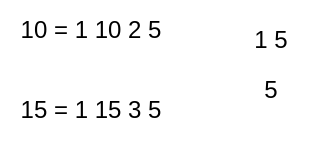 <mxfile version="20.8.10" type="device" pages="9"><diagram id="CxeLITOwGoww6NST5R4f" name="第 8 页"><mxGraphModel dx="413" dy="230" grid="1" gridSize="10" guides="1" tooltips="1" connect="1" arrows="1" fold="1" page="1" pageScale="1" pageWidth="48000" pageHeight="36000" math="0" shadow="0"><root><mxCell id="0"/><mxCell id="1" parent="0"/><mxCell id="HWRXWZ6Y2mH6WZbv-CJN-1" value="10 = 1 10 2 5" style="text;html=1;align=center;verticalAlign=middle;resizable=0;points=[];autosize=1;strokeColor=none;fillColor=none;" vertex="1" parent="1"><mxGeometry x="115" y="150" width="90" height="30" as="geometry"/></mxCell><mxCell id="HWRXWZ6Y2mH6WZbv-CJN-2" value="15 = 1 15 3 5" style="text;html=1;align=center;verticalAlign=middle;resizable=0;points=[];autosize=1;strokeColor=none;fillColor=none;" vertex="1" parent="1"><mxGeometry x="115" y="190" width="90" height="30" as="geometry"/></mxCell><mxCell id="HWRXWZ6Y2mH6WZbv-CJN-3" value="1 5" style="text;html=1;align=center;verticalAlign=middle;resizable=0;points=[];autosize=1;strokeColor=none;fillColor=none;" vertex="1" parent="1"><mxGeometry x="230" y="155" width="40" height="30" as="geometry"/></mxCell><mxCell id="HWRXWZ6Y2mH6WZbv-CJN-4" value="5" style="text;html=1;align=center;verticalAlign=middle;resizable=0;points=[];autosize=1;strokeColor=none;fillColor=none;" vertex="1" parent="1"><mxGeometry x="235" y="180" width="30" height="30" as="geometry"/></mxCell></root></mxGraphModel></diagram><diagram name="最大公约数" id="7XuxBgtvVZBsPVloFC9S"><mxGraphModel dx="1114" dy="621" grid="1" gridSize="10" guides="1" tooltips="1" connect="1" arrows="1" fold="1" page="1" pageScale="1" pageWidth="48000" pageHeight="36000" math="0" shadow="0"><root><mxCell id="0"/><mxCell id="1" parent="0"/><mxCell id="s-M5z2-ZwITIAse1d-9y-1" value="36 = 2 * 2 * 3 * 3&lt;br&gt;" style="text;html=1;strokeColor=none;fillColor=none;align=center;verticalAlign=middle;whiteSpace=wrap;rounded=0;" parent="1" vertex="1"><mxGeometry x="220" y="200" width="160" height="30" as="geometry"/></mxCell><mxCell id="s-M5z2-ZwITIAse1d-9y-3" value="24 = 2 * 2 * 2 * 3" style="text;html=1;strokeColor=none;fillColor=none;align=center;verticalAlign=middle;whiteSpace=wrap;rounded=0;" parent="1" vertex="1"><mxGeometry x="220" y="230" width="160" height="30" as="geometry"/></mxCell><mxCell id="s-M5z2-ZwITIAse1d-9y-4" value="2 * 2 * 3 = 12" style="text;html=1;strokeColor=none;fillColor=none;align=center;verticalAlign=middle;whiteSpace=wrap;rounded=0;" parent="1" vertex="1"><mxGeometry x="340" y="210" width="160" height="30" as="geometry"/></mxCell></root></mxGraphModel></diagram><diagram id="ay9C7cSdTunFomguYe9q" name="最大公约数"><mxGraphModel dx="1114" dy="621" grid="1" gridSize="10" guides="1" tooltips="1" connect="1" arrows="1" fold="1" page="1" pageScale="1" pageWidth="48000" pageHeight="36000" math="0" shadow="0"><root><mxCell id="0"/><mxCell id="1" parent="0"/><mxCell id="vA10vuYI1cmTVu9HbABQ-1" value="48 = 2 * 2 * 2 * 2 * 3" style="text;html=1;strokeColor=none;fillColor=none;align=center;verticalAlign=middle;whiteSpace=wrap;rounded=0;" parent="1" vertex="1"><mxGeometry x="340" y="210" width="160" height="30" as="geometry"/></mxCell><mxCell id="vA10vuYI1cmTVu9HbABQ-2" value="60 = 2 * 2 * 3 * 5" style="text;html=1;strokeColor=none;fillColor=none;align=center;verticalAlign=middle;whiteSpace=wrap;rounded=0;" parent="1" vertex="1"><mxGeometry x="330" y="250" width="160" height="30" as="geometry"/></mxCell><mxCell id="vA10vuYI1cmTVu9HbABQ-3" value="72 = 2 * 2 * 2 * 3 * 3" style="text;html=1;strokeColor=none;fillColor=none;align=center;verticalAlign=middle;whiteSpace=wrap;rounded=0;" parent="1" vertex="1"><mxGeometry x="340" y="290" width="160" height="30" as="geometry"/></mxCell><mxCell id="vA10vuYI1cmTVu9HbABQ-4" value="求这3个数的最大公约数" style="text;html=1;align=center;verticalAlign=middle;resizable=0;points=[];autosize=1;strokeColor=none;fillColor=none;" parent="1" vertex="1"><mxGeometry x="350" y="160" width="150" height="30" as="geometry"/></mxCell></root></mxGraphModel></diagram><diagram id="AIC0VCZ0PsG0cHpR-OP8" name="辗转相除法"><mxGraphModel dx="1114" dy="621" grid="1" gridSize="10" guides="1" tooltips="1" connect="1" arrows="1" fold="1" page="1" pageScale="1" pageWidth="48000" pageHeight="36000" math="0" shadow="0"><root><mxCell id="0"/><mxCell id="1" parent="0"/><mxCell id="HpNgKVFGSyZEYpm8v5LW-1" value="" style="shape=table;startSize=0;container=1;collapsible=0;childLayout=tableLayout;fontSize=16;" parent="1" vertex="1"><mxGeometry x="400" y="260" width="120" height="120" as="geometry"/></mxCell><mxCell id="HpNgKVFGSyZEYpm8v5LW-2" value="" style="shape=tableRow;horizontal=0;startSize=0;swimlaneHead=0;swimlaneBody=0;strokeColor=inherit;top=0;left=0;bottom=0;right=0;collapsible=0;dropTarget=0;fillColor=none;points=[[0,0.5],[1,0.5]];portConstraint=eastwest;fontSize=16;" parent="HpNgKVFGSyZEYpm8v5LW-1" vertex="1"><mxGeometry width="120" height="40" as="geometry"/></mxCell><mxCell id="HpNgKVFGSyZEYpm8v5LW-3" value="a" style="shape=partialRectangle;html=1;whiteSpace=wrap;connectable=0;strokeColor=inherit;overflow=hidden;fillColor=none;top=0;left=0;bottom=0;right=0;pointerEvents=1;fontSize=16;" parent="HpNgKVFGSyZEYpm8v5LW-2" vertex="1"><mxGeometry width="60" height="40" as="geometry"><mxRectangle width="60" height="40" as="alternateBounds"/></mxGeometry></mxCell><mxCell id="HpNgKVFGSyZEYpm8v5LW-4" value="b" style="shape=partialRectangle;html=1;whiteSpace=wrap;connectable=0;strokeColor=inherit;overflow=hidden;fillColor=none;top=0;left=0;bottom=0;right=0;pointerEvents=1;fontSize=16;" parent="HpNgKVFGSyZEYpm8v5LW-2" vertex="1"><mxGeometry x="60" width="60" height="40" as="geometry"><mxRectangle width="60" height="40" as="alternateBounds"/></mxGeometry></mxCell><mxCell id="HpNgKVFGSyZEYpm8v5LW-6" value="" style="shape=tableRow;horizontal=0;startSize=0;swimlaneHead=0;swimlaneBody=0;strokeColor=inherit;top=0;left=0;bottom=0;right=0;collapsible=0;dropTarget=0;fillColor=none;points=[[0,0.5],[1,0.5]];portConstraint=eastwest;fontSize=16;" parent="HpNgKVFGSyZEYpm8v5LW-1" vertex="1"><mxGeometry y="40" width="120" height="40" as="geometry"/></mxCell><mxCell id="HpNgKVFGSyZEYpm8v5LW-7" value="" style="shape=partialRectangle;html=1;whiteSpace=wrap;connectable=0;strokeColor=inherit;overflow=hidden;fillColor=none;top=0;left=0;bottom=0;right=0;pointerEvents=1;fontSize=16;" parent="HpNgKVFGSyZEYpm8v5LW-6" vertex="1"><mxGeometry width="60" height="40" as="geometry"><mxRectangle width="60" height="40" as="alternateBounds"/></mxGeometry></mxCell><mxCell id="HpNgKVFGSyZEYpm8v5LW-8" value="" style="shape=partialRectangle;html=1;whiteSpace=wrap;connectable=0;strokeColor=inherit;overflow=hidden;fillColor=none;top=0;left=0;bottom=0;right=0;pointerEvents=1;fontSize=16;" parent="HpNgKVFGSyZEYpm8v5LW-6" vertex="1"><mxGeometry x="60" width="60" height="40" as="geometry"><mxRectangle width="60" height="40" as="alternateBounds"/></mxGeometry></mxCell><mxCell id="HpNgKVFGSyZEYpm8v5LW-10" value="" style="shape=tableRow;horizontal=0;startSize=0;swimlaneHead=0;swimlaneBody=0;strokeColor=inherit;top=0;left=0;bottom=0;right=0;collapsible=0;dropTarget=0;fillColor=none;points=[[0,0.5],[1,0.5]];portConstraint=eastwest;fontSize=16;" parent="HpNgKVFGSyZEYpm8v5LW-1" vertex="1"><mxGeometry y="80" width="120" height="40" as="geometry"/></mxCell><mxCell id="HpNgKVFGSyZEYpm8v5LW-11" value="" style="shape=partialRectangle;html=1;whiteSpace=wrap;connectable=0;strokeColor=inherit;overflow=hidden;fillColor=none;top=0;left=0;bottom=0;right=0;pointerEvents=1;fontSize=16;" parent="HpNgKVFGSyZEYpm8v5LW-10" vertex="1"><mxGeometry width="60" height="40" as="geometry"><mxRectangle width="60" height="40" as="alternateBounds"/></mxGeometry></mxCell><mxCell id="HpNgKVFGSyZEYpm8v5LW-12" value="" style="shape=partialRectangle;html=1;whiteSpace=wrap;connectable=0;strokeColor=inherit;overflow=hidden;fillColor=none;top=0;left=0;bottom=0;right=0;pointerEvents=1;fontSize=16;" parent="HpNgKVFGSyZEYpm8v5LW-10" vertex="1"><mxGeometry x="60" width="60" height="40" as="geometry"><mxRectangle width="60" height="40" as="alternateBounds"/></mxGeometry></mxCell></root></mxGraphModel></diagram><diagram id="zUT_Mm9G6lBFGHzCNt4a" name="更相减损术"><mxGraphModel dx="1114" dy="621" grid="1" gridSize="10" guides="1" tooltips="1" connect="1" arrows="1" fold="1" page="1" pageScale="1" pageWidth="48000" pageHeight="36000" math="0" shadow="0"><root><mxCell id="0"/><mxCell id="1" parent="0"/></root></mxGraphModel></diagram><diagram id="659pHxcCEq3hiyWcpVut" name="枚举算法"><mxGraphModel dx="1114" dy="621" grid="1" gridSize="10" guides="1" tooltips="1" connect="1" arrows="1" fold="1" page="1" pageScale="1" pageWidth="48000" pageHeight="36000" math="0" shadow="0"><root><mxCell id="0"/><mxCell id="1" parent="0"/><mxCell id="CAxJE3WJTcZk4mit1hQj-1" value="" style="whiteSpace=wrap;html=1;aspect=fixed;fillColor=#f5f5f5;fontColor=#333333;strokeColor=#666666;" parent="1" vertex="1"><mxGeometry x="260" y="200" width="50" height="50" as="geometry"/></mxCell><mxCell id="CAxJE3WJTcZk4mit1hQj-2" value="" style="whiteSpace=wrap;html=1;aspect=fixed;fillColor=#f5f5f5;fontColor=#333333;strokeColor=#666666;" parent="1" vertex="1"><mxGeometry x="310" y="200" width="50" height="50" as="geometry"/></mxCell><mxCell id="CAxJE3WJTcZk4mit1hQj-3" value="" style="whiteSpace=wrap;html=1;aspect=fixed;fillColor=#f5f5f5;fontColor=#333333;strokeColor=#666666;" parent="1" vertex="1"><mxGeometry x="360" y="200" width="50" height="50" as="geometry"/></mxCell><mxCell id="CAxJE3WJTcZk4mit1hQj-4" value="" style="whiteSpace=wrap;html=1;aspect=fixed;fillColor=#f5f5f5;fontColor=#333333;strokeColor=#666666;" parent="1" vertex="1"><mxGeometry x="410" y="200" width="50" height="50" as="geometry"/></mxCell><mxCell id="CAxJE3WJTcZk4mit1hQj-5" value="" style="whiteSpace=wrap;html=1;aspect=fixed;fillColor=#f5f5f5;fontColor=#333333;strokeColor=#666666;" parent="1" vertex="1"><mxGeometry x="460" y="200" width="50" height="50" as="geometry"/></mxCell><mxCell id="CAxJE3WJTcZk4mit1hQj-6" value="" style="whiteSpace=wrap;html=1;aspect=fixed;fillColor=#f5f5f5;fontColor=#333333;strokeColor=#666666;" parent="1" vertex="1"><mxGeometry x="260" y="250" width="50" height="50" as="geometry"/></mxCell><mxCell id="CAxJE3WJTcZk4mit1hQj-7" value="" style="whiteSpace=wrap;html=1;aspect=fixed;fillColor=#dae8fc;strokeColor=#6c8ebf;" parent="1" vertex="1"><mxGeometry x="310" y="250" width="50" height="50" as="geometry"/></mxCell><mxCell id="CAxJE3WJTcZk4mit1hQj-8" value="" style="whiteSpace=wrap;html=1;aspect=fixed;fillColor=#dae8fc;strokeColor=#6c8ebf;" parent="1" vertex="1"><mxGeometry x="360" y="250" width="50" height="50" as="geometry"/></mxCell><mxCell id="CAxJE3WJTcZk4mit1hQj-9" value="" style="whiteSpace=wrap;html=1;aspect=fixed;fillColor=#dae8fc;strokeColor=#6c8ebf;" parent="1" vertex="1"><mxGeometry x="410" y="250" width="50" height="50" as="geometry"/></mxCell><mxCell id="CAxJE3WJTcZk4mit1hQj-10" value="" style="whiteSpace=wrap;html=1;aspect=fixed;fillColor=#f5f5f5;fontColor=#333333;strokeColor=#666666;" parent="1" vertex="1"><mxGeometry x="460" y="250" width="50" height="50" as="geometry"/></mxCell><mxCell id="CAxJE3WJTcZk4mit1hQj-11" value="" style="whiteSpace=wrap;html=1;aspect=fixed;fillColor=#f5f5f5;fontColor=#333333;strokeColor=#666666;" parent="1" vertex="1"><mxGeometry x="260" y="300" width="50" height="50" as="geometry"/></mxCell><mxCell id="CAxJE3WJTcZk4mit1hQj-12" value="" style="whiteSpace=wrap;html=1;aspect=fixed;fillColor=#dae8fc;strokeColor=#6c8ebf;" parent="1" vertex="1"><mxGeometry x="310" y="300" width="50" height="50" as="geometry"/></mxCell><mxCell id="CAxJE3WJTcZk4mit1hQj-13" value="" style="whiteSpace=wrap;html=1;aspect=fixed;fillColor=#dae8fc;strokeColor=#6c8ebf;" parent="1" vertex="1"><mxGeometry x="360" y="300" width="50" height="50" as="geometry"/></mxCell><mxCell id="CAxJE3WJTcZk4mit1hQj-14" value="" style="whiteSpace=wrap;html=1;aspect=fixed;fillColor=#dae8fc;strokeColor=#6c8ebf;" parent="1" vertex="1"><mxGeometry x="410" y="300" width="50" height="50" as="geometry"/></mxCell><mxCell id="CAxJE3WJTcZk4mit1hQj-15" value="" style="whiteSpace=wrap;html=1;aspect=fixed;fillColor=#f5f5f5;fontColor=#333333;strokeColor=#666666;" parent="1" vertex="1"><mxGeometry x="460" y="300" width="50" height="50" as="geometry"/></mxCell><mxCell id="CAxJE3WJTcZk4mit1hQj-16" value="" style="whiteSpace=wrap;html=1;aspect=fixed;fillColor=#f5f5f5;fontColor=#333333;strokeColor=#666666;" parent="1" vertex="1"><mxGeometry x="260" y="350" width="50" height="50" as="geometry"/></mxCell><mxCell id="CAxJE3WJTcZk4mit1hQj-17" value="" style="whiteSpace=wrap;html=1;aspect=fixed;fillColor=#f5f5f5;fontColor=#333333;strokeColor=#666666;" parent="1" vertex="1"><mxGeometry x="310" y="350" width="50" height="50" as="geometry"/></mxCell><mxCell id="CAxJE3WJTcZk4mit1hQj-18" value="" style="whiteSpace=wrap;html=1;aspect=fixed;fillColor=#f5f5f5;fontColor=#333333;strokeColor=#666666;" parent="1" vertex="1"><mxGeometry x="360" y="350" width="50" height="50" as="geometry"/></mxCell><mxCell id="CAxJE3WJTcZk4mit1hQj-19" value="" style="whiteSpace=wrap;html=1;aspect=fixed;fillColor=#f5f5f5;fontColor=#333333;strokeColor=#666666;" parent="1" vertex="1"><mxGeometry x="410" y="350" width="50" height="50" as="geometry"/></mxCell><mxCell id="CAxJE3WJTcZk4mit1hQj-20" value="" style="whiteSpace=wrap;html=1;aspect=fixed;fillColor=#f5f5f5;fontColor=#333333;strokeColor=#666666;" parent="1" vertex="1"><mxGeometry x="460" y="350" width="50" height="50" as="geometry"/></mxCell><mxCell id="CAxJE3WJTcZk4mit1hQj-21" value="&lt;font style=&quot;font-size: 18px;&quot;&gt;(x1, y1)&lt;/font&gt;" style="text;html=1;align=center;verticalAlign=middle;resizable=0;points=[];autosize=1;strokeColor=none;fillColor=none;" parent="1" vertex="1"><mxGeometry x="230" y="210" width="80" height="40" as="geometry"/></mxCell><mxCell id="CAxJE3WJTcZk4mit1hQj-22" value="&lt;font style=&quot;font-size: 18px;&quot;&gt;(x2, y2)&lt;/font&gt;" style="text;html=1;align=center;verticalAlign=middle;resizable=0;points=[];autosize=1;strokeColor=none;fillColor=none;" parent="1" vertex="1"><mxGeometry x="460" y="350" width="80" height="40" as="geometry"/></mxCell><mxCell id="-1YdVOYvLw4JMzJBq8ti-1" value="枚举左上角和右下角的坐标" style="text;html=1;align=center;verticalAlign=middle;resizable=0;points=[];autosize=1;strokeColor=none;fillColor=none;fontSize=18;" parent="1" vertex="1"><mxGeometry x="220" y="90" width="240" height="40" as="geometry"/></mxCell></root></mxGraphModel></diagram><diagram id="flzwzAoJkSQZeoWp-84N" name="枚举算法"><mxGraphModel dx="1114" dy="621" grid="1" gridSize="10" guides="1" tooltips="1" connect="1" arrows="1" fold="1" page="1" pageScale="1" pageWidth="48000" pageHeight="36000" math="0" shadow="0"><root><mxCell id="0"/><mxCell id="1" parent="0"/><mxCell id="vGQht0FSw964UEM-3m95-1" value="" style="whiteSpace=wrap;html=1;aspect=fixed;fillColor=#dae8fc;strokeColor=#6c8ebf;" parent="1" vertex="1"><mxGeometry x="260" y="200" width="50" height="50" as="geometry"/></mxCell><mxCell id="vGQht0FSw964UEM-3m95-2" value="" style="whiteSpace=wrap;html=1;aspect=fixed;fillColor=#fff2cc;strokeColor=#d6b656;" parent="1" vertex="1"><mxGeometry x="310" y="200" width="50" height="50" as="geometry"/></mxCell><mxCell id="vGQht0FSw964UEM-3m95-3" value="" style="whiteSpace=wrap;html=1;aspect=fixed;fillColor=#fff2cc;strokeColor=#d6b656;" parent="1" vertex="1"><mxGeometry x="360" y="200" width="50" height="50" as="geometry"/></mxCell><mxCell id="vGQht0FSw964UEM-3m95-4" value="" style="whiteSpace=wrap;html=1;aspect=fixed;fillColor=#fff2cc;strokeColor=#d6b656;" parent="1" vertex="1"><mxGeometry x="410" y="200" width="50" height="50" as="geometry"/></mxCell><mxCell id="vGQht0FSw964UEM-3m95-5" value="" style="whiteSpace=wrap;html=1;aspect=fixed;fillColor=#fff2cc;strokeColor=#d6b656;" parent="1" vertex="1"><mxGeometry x="460" y="200" width="50" height="50" as="geometry"/></mxCell><mxCell id="vGQht0FSw964UEM-3m95-6" value="" style="whiteSpace=wrap;html=1;aspect=fixed;fillColor=#f5f5f5;strokeColor=#666666;fontColor=#333333;" parent="1" vertex="1"><mxGeometry x="260" y="250" width="50" height="50" as="geometry"/></mxCell><mxCell id="vGQht0FSw964UEM-3m95-7" value="" style="whiteSpace=wrap;html=1;aspect=fixed;fillColor=#d5e8d4;strokeColor=#82b366;" parent="1" vertex="1"><mxGeometry x="310" y="250" width="50" height="50" as="geometry"/></mxCell><mxCell id="vGQht0FSw964UEM-3m95-8" value="" style="whiteSpace=wrap;html=1;aspect=fixed;fillColor=#d5e8d4;strokeColor=#82b366;" parent="1" vertex="1"><mxGeometry x="360" y="250" width="50" height="50" as="geometry"/></mxCell><mxCell id="vGQht0FSw964UEM-3m95-9" value="" style="whiteSpace=wrap;html=1;aspect=fixed;fillColor=#d5e8d4;strokeColor=#82b366;" parent="1" vertex="1"><mxGeometry x="410" y="250" width="50" height="50" as="geometry"/></mxCell><mxCell id="vGQht0FSw964UEM-3m95-10" value="" style="whiteSpace=wrap;html=1;aspect=fixed;fillColor=#d5e8d4;strokeColor=#82b366;" parent="1" vertex="1"><mxGeometry x="460" y="250" width="50" height="50" as="geometry"/></mxCell><mxCell id="vGQht0FSw964UEM-3m95-11" value="" style="whiteSpace=wrap;html=1;aspect=fixed;fillColor=#f5f5f5;strokeColor=#666666;fontColor=#333333;" parent="1" vertex="1"><mxGeometry x="260" y="300" width="50" height="50" as="geometry"/></mxCell><mxCell id="vGQht0FSw964UEM-3m95-12" value="" style="whiteSpace=wrap;html=1;aspect=fixed;fillColor=#d5e8d4;strokeColor=#82b366;" parent="1" vertex="1"><mxGeometry x="310" y="300" width="50" height="50" as="geometry"/></mxCell><mxCell id="vGQht0FSw964UEM-3m95-13" value="" style="whiteSpace=wrap;html=1;aspect=fixed;fillColor=#d5e8d4;strokeColor=#82b366;" parent="1" vertex="1"><mxGeometry x="360" y="300" width="50" height="50" as="geometry"/></mxCell><mxCell id="vGQht0FSw964UEM-3m95-14" value="" style="whiteSpace=wrap;html=1;aspect=fixed;fillColor=#d5e8d4;strokeColor=#82b366;" parent="1" vertex="1"><mxGeometry x="410" y="300" width="50" height="50" as="geometry"/></mxCell><mxCell id="vGQht0FSw964UEM-3m95-15" value="" style="whiteSpace=wrap;html=1;aspect=fixed;fillColor=#d5e8d4;strokeColor=#82b366;" parent="1" vertex="1"><mxGeometry x="460" y="300" width="50" height="50" as="geometry"/></mxCell><mxCell id="vGQht0FSw964UEM-3m95-16" value="" style="whiteSpace=wrap;html=1;aspect=fixed;fillColor=#f5f5f5;strokeColor=#666666;fontColor=#333333;" parent="1" vertex="1"><mxGeometry x="260" y="350" width="50" height="50" as="geometry"/></mxCell><mxCell id="vGQht0FSw964UEM-3m95-17" value="" style="whiteSpace=wrap;html=1;aspect=fixed;fillColor=#d5e8d4;strokeColor=#82b366;" parent="1" vertex="1"><mxGeometry x="310" y="350" width="50" height="50" as="geometry"/></mxCell><mxCell id="vGQht0FSw964UEM-3m95-18" value="" style="whiteSpace=wrap;html=1;aspect=fixed;fillColor=#d5e8d4;strokeColor=#82b366;" parent="1" vertex="1"><mxGeometry x="360" y="350" width="50" height="50" as="geometry"/></mxCell><mxCell id="vGQht0FSw964UEM-3m95-19" value="" style="whiteSpace=wrap;html=1;aspect=fixed;fillColor=#d5e8d4;strokeColor=#82b366;" parent="1" vertex="1"><mxGeometry x="410" y="350" width="50" height="50" as="geometry"/></mxCell><mxCell id="vGQht0FSw964UEM-3m95-20" value="" style="whiteSpace=wrap;html=1;aspect=fixed;fillColor=#d5e8d4;strokeColor=#82b366;" parent="1" vertex="1"><mxGeometry x="460" y="350" width="50" height="50" as="geometry"/></mxCell><mxCell id="PrJ-be82sFscIxuSpAES-1" value="&lt;font style=&quot;font-size: 18px;&quot;&gt;(x, y)&lt;/font&gt;" style="text;html=1;align=center;verticalAlign=middle;resizable=0;points=[];autosize=1;strokeColor=none;fillColor=none;" parent="1" vertex="1"><mxGeometry x="255" y="210" width="60" height="40" as="geometry"/></mxCell><mxCell id="7HY1jkVv6pwrWr2sQLkB-1" value="枚举单个顶点" style="text;html=1;align=center;verticalAlign=middle;resizable=0;points=[];autosize=1;strokeColor=none;fillColor=none;fontSize=18;" parent="1" vertex="1"><mxGeometry x="550" y="70" width="130" height="40" as="geometry"/></mxCell><mxCell id="RNWyUxhRtiX4mVPwqL5s-1" value="蓝色：min(x, y)" style="text;html=1;align=center;verticalAlign=middle;resizable=0;points=[];autosize=1;strokeColor=none;fillColor=none;fontSize=18;" parent="1" vertex="1"><mxGeometry x="610" y="190" width="150" height="40" as="geometry"/></mxCell><mxCell id="RNWyUxhRtiX4mVPwqL5s-2" value="黄色：min(n - x, y)" style="text;html=1;align=center;verticalAlign=middle;resizable=0;points=[];autosize=1;strokeColor=none;fillColor=none;fontSize=18;" parent="1" vertex="1"><mxGeometry x="610" y="240" width="170" height="40" as="geometry"/></mxCell><mxCell id="RNWyUxhRtiX4mVPwqL5s-3" value="灰色：min(x, m - y)" style="text;html=1;align=center;verticalAlign=middle;resizable=0;points=[];autosize=1;strokeColor=none;fillColor=none;fontSize=18;" parent="1" vertex="1"><mxGeometry x="610" y="290" width="180" height="40" as="geometry"/></mxCell><mxCell id="RNWyUxhRtiX4mVPwqL5s-4" value="绿色：min(n - x, m - y)" style="text;html=1;align=center;verticalAlign=middle;resizable=0;points=[];autosize=1;strokeColor=none;fillColor=none;fontSize=18;" parent="1" vertex="1"><mxGeometry x="610" y="350" width="200" height="40" as="geometry"/></mxCell></root></mxGraphModel></diagram><diagram id="6zaBJaADYRzirA-plHhi" name="枚举边长"><mxGraphModel dx="1114" dy="621" grid="1" gridSize="10" guides="1" tooltips="1" connect="1" arrows="1" fold="1" page="1" pageScale="1" pageWidth="48000" pageHeight="36000" math="0" shadow="0"><root><mxCell id="0"/><mxCell id="1" parent="0"/><mxCell id="re7GSGZE2-dD30LqhNuI-1" value="" style="whiteSpace=wrap;html=1;aspect=fixed;fillColor=#dae8fc;strokeColor=#6c8ebf;" parent="1" vertex="1"><mxGeometry x="220" y="240" width="50" height="50" as="geometry"/></mxCell><mxCell id="re7GSGZE2-dD30LqhNuI-2" value="" style="whiteSpace=wrap;html=1;aspect=fixed;fillColor=#dae8fc;strokeColor=#6c8ebf;" parent="1" vertex="1"><mxGeometry x="270" y="240" width="50" height="50" as="geometry"/></mxCell><mxCell id="re7GSGZE2-dD30LqhNuI-3" value="" style="whiteSpace=wrap;html=1;aspect=fixed;fillColor=#dae8fc;strokeColor=#6c8ebf;" parent="1" vertex="1"><mxGeometry x="320" y="240" width="50" height="50" as="geometry"/></mxCell><mxCell id="re7GSGZE2-dD30LqhNuI-4" value="" style="whiteSpace=wrap;html=1;aspect=fixed;" parent="1" vertex="1"><mxGeometry x="370" y="240" width="50" height="50" as="geometry"/></mxCell><mxCell id="re7GSGZE2-dD30LqhNuI-5" value="" style="whiteSpace=wrap;html=1;aspect=fixed;" parent="1" vertex="1"><mxGeometry x="420" y="240" width="50" height="50" as="geometry"/></mxCell><mxCell id="re7GSGZE2-dD30LqhNuI-6" value="" style="whiteSpace=wrap;html=1;aspect=fixed;fillColor=#dae8fc;strokeColor=#6c8ebf;" parent="1" vertex="1"><mxGeometry x="220" y="290" width="50" height="50" as="geometry"/></mxCell><mxCell id="re7GSGZE2-dD30LqhNuI-7" value="" style="whiteSpace=wrap;html=1;aspect=fixed;fillColor=#dae8fc;strokeColor=#6c8ebf;" parent="1" vertex="1"><mxGeometry x="270" y="290" width="50" height="50" as="geometry"/></mxCell><mxCell id="re7GSGZE2-dD30LqhNuI-8" value="" style="whiteSpace=wrap;html=1;aspect=fixed;fillColor=#dae8fc;strokeColor=#6c8ebf;" parent="1" vertex="1"><mxGeometry x="320" y="290" width="50" height="50" as="geometry"/></mxCell><mxCell id="re7GSGZE2-dD30LqhNuI-9" value="" style="whiteSpace=wrap;html=1;aspect=fixed;" parent="1" vertex="1"><mxGeometry x="370" y="290" width="50" height="50" as="geometry"/></mxCell><mxCell id="re7GSGZE2-dD30LqhNuI-10" value="" style="whiteSpace=wrap;html=1;aspect=fixed;" parent="1" vertex="1"><mxGeometry x="420" y="290" width="50" height="50" as="geometry"/></mxCell><mxCell id="re7GSGZE2-dD30LqhNuI-11" value="" style="whiteSpace=wrap;html=1;aspect=fixed;" parent="1" vertex="1"><mxGeometry x="220" y="340" width="50" height="50" as="geometry"/></mxCell><mxCell id="re7GSGZE2-dD30LqhNuI-12" value="" style="whiteSpace=wrap;html=1;aspect=fixed;" parent="1" vertex="1"><mxGeometry x="270" y="340" width="50" height="50" as="geometry"/></mxCell><mxCell id="re7GSGZE2-dD30LqhNuI-13" value="" style="whiteSpace=wrap;html=1;aspect=fixed;" parent="1" vertex="1"><mxGeometry x="320" y="340" width="50" height="50" as="geometry"/></mxCell><mxCell id="re7GSGZE2-dD30LqhNuI-14" value="" style="whiteSpace=wrap;html=1;aspect=fixed;" parent="1" vertex="1"><mxGeometry x="370" y="340" width="50" height="50" as="geometry"/></mxCell><mxCell id="re7GSGZE2-dD30LqhNuI-15" value="" style="whiteSpace=wrap;html=1;aspect=fixed;" parent="1" vertex="1"><mxGeometry x="420" y="340" width="50" height="50" as="geometry"/></mxCell><mxCell id="re7GSGZE2-dD30LqhNuI-16" value="" style="whiteSpace=wrap;html=1;aspect=fixed;" parent="1" vertex="1"><mxGeometry x="220" y="390" width="50" height="50" as="geometry"/></mxCell><mxCell id="re7GSGZE2-dD30LqhNuI-17" value="" style="whiteSpace=wrap;html=1;aspect=fixed;" parent="1" vertex="1"><mxGeometry x="270" y="390" width="50" height="50" as="geometry"/></mxCell><mxCell id="re7GSGZE2-dD30LqhNuI-18" value="" style="whiteSpace=wrap;html=1;aspect=fixed;" parent="1" vertex="1"><mxGeometry x="320" y="390" width="50" height="50" as="geometry"/></mxCell><mxCell id="re7GSGZE2-dD30LqhNuI-19" value="" style="whiteSpace=wrap;html=1;aspect=fixed;" parent="1" vertex="1"><mxGeometry x="370" y="390" width="50" height="50" as="geometry"/></mxCell><mxCell id="re7GSGZE2-dD30LqhNuI-20" value="" style="whiteSpace=wrap;html=1;aspect=fixed;" parent="1" vertex="1"><mxGeometry x="420" y="390" width="50" height="50" as="geometry"/></mxCell><mxCell id="ItPxnEf_dIkWMRxXIt1h-1" value="&lt;font style=&quot;font-size: 18px;&quot;&gt;n * m 的大矩形包含多少变长为 a * b 的小矩形&lt;/font&gt;" style="text;html=1;align=center;verticalAlign=middle;resizable=0;points=[];autosize=1;strokeColor=none;fillColor=none;" vertex="1" parent="1"><mxGeometry x="200" y="80" width="390" height="40" as="geometry"/></mxCell><mxCell id="ItPxnEf_dIkWMRxXIt1h-2" value="n *m 的长方形可容纳 (n - a + 1) * (m - b + 1) 个 a * b 的矩形" style="text;html=1;align=center;verticalAlign=middle;resizable=0;points=[];autosize=1;strokeColor=none;fillColor=none;fontSize=18;" vertex="1" parent="1"><mxGeometry x="250" y="960" width="500" height="40" as="geometry"/></mxCell><mxCell id="ItPxnEf_dIkWMRxXIt1h-3" value="" style="whiteSpace=wrap;html=1;aspect=fixed;" vertex="1" parent="1"><mxGeometry x="540" y="240" width="50" height="50" as="geometry"/></mxCell><mxCell id="ItPxnEf_dIkWMRxXIt1h-4" value="" style="whiteSpace=wrap;html=1;aspect=fixed;fillColor=#dae8fc;strokeColor=#6c8ebf;" vertex="1" parent="1"><mxGeometry x="590" y="240" width="50" height="50" as="geometry"/></mxCell><mxCell id="ItPxnEf_dIkWMRxXIt1h-5" value="" style="whiteSpace=wrap;html=1;aspect=fixed;fillColor=#dae8fc;strokeColor=#6c8ebf;" vertex="1" parent="1"><mxGeometry x="640" y="240" width="50" height="50" as="geometry"/></mxCell><mxCell id="ItPxnEf_dIkWMRxXIt1h-6" value="" style="whiteSpace=wrap;html=1;aspect=fixed;fillColor=#dae8fc;strokeColor=#6c8ebf;" vertex="1" parent="1"><mxGeometry x="690" y="240" width="50" height="50" as="geometry"/></mxCell><mxCell id="ItPxnEf_dIkWMRxXIt1h-7" value="" style="whiteSpace=wrap;html=1;aspect=fixed;" vertex="1" parent="1"><mxGeometry x="740" y="240" width="50" height="50" as="geometry"/></mxCell><mxCell id="ItPxnEf_dIkWMRxXIt1h-8" value="" style="whiteSpace=wrap;html=1;aspect=fixed;" vertex="1" parent="1"><mxGeometry x="540" y="290" width="50" height="50" as="geometry"/></mxCell><mxCell id="ItPxnEf_dIkWMRxXIt1h-9" value="" style="whiteSpace=wrap;html=1;aspect=fixed;fillColor=#dae8fc;strokeColor=#6c8ebf;" vertex="1" parent="1"><mxGeometry x="590" y="290" width="50" height="50" as="geometry"/></mxCell><mxCell id="ItPxnEf_dIkWMRxXIt1h-10" value="" style="whiteSpace=wrap;html=1;aspect=fixed;fillColor=#dae8fc;strokeColor=#6c8ebf;" vertex="1" parent="1"><mxGeometry x="640" y="290" width="50" height="50" as="geometry"/></mxCell><mxCell id="ItPxnEf_dIkWMRxXIt1h-11" value="" style="whiteSpace=wrap;html=1;aspect=fixed;fillColor=#dae8fc;strokeColor=#6c8ebf;" vertex="1" parent="1"><mxGeometry x="690" y="290" width="50" height="50" as="geometry"/></mxCell><mxCell id="ItPxnEf_dIkWMRxXIt1h-12" value="" style="whiteSpace=wrap;html=1;aspect=fixed;" vertex="1" parent="1"><mxGeometry x="740" y="290" width="50" height="50" as="geometry"/></mxCell><mxCell id="ItPxnEf_dIkWMRxXIt1h-13" value="" style="whiteSpace=wrap;html=1;aspect=fixed;" vertex="1" parent="1"><mxGeometry x="540" y="340" width="50" height="50" as="geometry"/></mxCell><mxCell id="ItPxnEf_dIkWMRxXIt1h-14" value="" style="whiteSpace=wrap;html=1;aspect=fixed;" vertex="1" parent="1"><mxGeometry x="590" y="340" width="50" height="50" as="geometry"/></mxCell><mxCell id="ItPxnEf_dIkWMRxXIt1h-15" value="" style="whiteSpace=wrap;html=1;aspect=fixed;" vertex="1" parent="1"><mxGeometry x="640" y="340" width="50" height="50" as="geometry"/></mxCell><mxCell id="ItPxnEf_dIkWMRxXIt1h-16" value="" style="whiteSpace=wrap;html=1;aspect=fixed;" vertex="1" parent="1"><mxGeometry x="690" y="340" width="50" height="50" as="geometry"/></mxCell><mxCell id="ItPxnEf_dIkWMRxXIt1h-17" value="" style="whiteSpace=wrap;html=1;aspect=fixed;" vertex="1" parent="1"><mxGeometry x="740" y="340" width="50" height="50" as="geometry"/></mxCell><mxCell id="ItPxnEf_dIkWMRxXIt1h-18" value="" style="whiteSpace=wrap;html=1;aspect=fixed;" vertex="1" parent="1"><mxGeometry x="540" y="390" width="50" height="50" as="geometry"/></mxCell><mxCell id="ItPxnEf_dIkWMRxXIt1h-19" value="" style="whiteSpace=wrap;html=1;aspect=fixed;" vertex="1" parent="1"><mxGeometry x="590" y="390" width="50" height="50" as="geometry"/></mxCell><mxCell id="ItPxnEf_dIkWMRxXIt1h-20" value="" style="whiteSpace=wrap;html=1;aspect=fixed;" vertex="1" parent="1"><mxGeometry x="640" y="390" width="50" height="50" as="geometry"/></mxCell><mxCell id="ItPxnEf_dIkWMRxXIt1h-21" value="" style="whiteSpace=wrap;html=1;aspect=fixed;" vertex="1" parent="1"><mxGeometry x="690" y="390" width="50" height="50" as="geometry"/></mxCell><mxCell id="ItPxnEf_dIkWMRxXIt1h-22" value="" style="whiteSpace=wrap;html=1;aspect=fixed;" vertex="1" parent="1"><mxGeometry x="740" y="390" width="50" height="50" as="geometry"/></mxCell><mxCell id="ItPxnEf_dIkWMRxXIt1h-23" value="" style="whiteSpace=wrap;html=1;aspect=fixed;" vertex="1" parent="1"><mxGeometry x="890" y="250" width="50" height="50" as="geometry"/></mxCell><mxCell id="ItPxnEf_dIkWMRxXIt1h-24" value="" style="whiteSpace=wrap;html=1;aspect=fixed;" vertex="1" parent="1"><mxGeometry x="940" y="250" width="50" height="50" as="geometry"/></mxCell><mxCell id="ItPxnEf_dIkWMRxXIt1h-25" value="" style="whiteSpace=wrap;html=1;aspect=fixed;fillColor=#dae8fc;strokeColor=#6c8ebf;" vertex="1" parent="1"><mxGeometry x="990" y="250" width="50" height="50" as="geometry"/></mxCell><mxCell id="ItPxnEf_dIkWMRxXIt1h-26" value="" style="whiteSpace=wrap;html=1;aspect=fixed;fillColor=#dae8fc;strokeColor=#6c8ebf;" vertex="1" parent="1"><mxGeometry x="1040" y="250" width="50" height="50" as="geometry"/></mxCell><mxCell id="ItPxnEf_dIkWMRxXIt1h-27" value="" style="whiteSpace=wrap;html=1;aspect=fixed;fillColor=#dae8fc;strokeColor=#6c8ebf;" vertex="1" parent="1"><mxGeometry x="1090" y="250" width="50" height="50" as="geometry"/></mxCell><mxCell id="ItPxnEf_dIkWMRxXIt1h-28" value="" style="whiteSpace=wrap;html=1;aspect=fixed;" vertex="1" parent="1"><mxGeometry x="890" y="300" width="50" height="50" as="geometry"/></mxCell><mxCell id="ItPxnEf_dIkWMRxXIt1h-29" value="" style="whiteSpace=wrap;html=1;aspect=fixed;" vertex="1" parent="1"><mxGeometry x="940" y="300" width="50" height="50" as="geometry"/></mxCell><mxCell id="ItPxnEf_dIkWMRxXIt1h-30" value="" style="whiteSpace=wrap;html=1;aspect=fixed;fillColor=#dae8fc;strokeColor=#6c8ebf;" vertex="1" parent="1"><mxGeometry x="990" y="300" width="50" height="50" as="geometry"/></mxCell><mxCell id="ItPxnEf_dIkWMRxXIt1h-31" value="" style="whiteSpace=wrap;html=1;aspect=fixed;fillColor=#dae8fc;strokeColor=#6c8ebf;" vertex="1" parent="1"><mxGeometry x="1040" y="300" width="50" height="50" as="geometry"/></mxCell><mxCell id="ItPxnEf_dIkWMRxXIt1h-32" value="" style="whiteSpace=wrap;html=1;aspect=fixed;fillColor=#dae8fc;strokeColor=#6c8ebf;" vertex="1" parent="1"><mxGeometry x="1090" y="300" width="50" height="50" as="geometry"/></mxCell><mxCell id="ItPxnEf_dIkWMRxXIt1h-33" value="" style="whiteSpace=wrap;html=1;aspect=fixed;" vertex="1" parent="1"><mxGeometry x="890" y="350" width="50" height="50" as="geometry"/></mxCell><mxCell id="ItPxnEf_dIkWMRxXIt1h-34" value="" style="whiteSpace=wrap;html=1;aspect=fixed;" vertex="1" parent="1"><mxGeometry x="940" y="350" width="50" height="50" as="geometry"/></mxCell><mxCell id="ItPxnEf_dIkWMRxXIt1h-35" value="" style="whiteSpace=wrap;html=1;aspect=fixed;" vertex="1" parent="1"><mxGeometry x="990" y="350" width="50" height="50" as="geometry"/></mxCell><mxCell id="ItPxnEf_dIkWMRxXIt1h-36" value="" style="whiteSpace=wrap;html=1;aspect=fixed;" vertex="1" parent="1"><mxGeometry x="1040" y="350" width="50" height="50" as="geometry"/></mxCell><mxCell id="ItPxnEf_dIkWMRxXIt1h-37" value="" style="whiteSpace=wrap;html=1;aspect=fixed;" vertex="1" parent="1"><mxGeometry x="1090" y="350" width="50" height="50" as="geometry"/></mxCell><mxCell id="ItPxnEf_dIkWMRxXIt1h-38" value="" style="whiteSpace=wrap;html=1;aspect=fixed;" vertex="1" parent="1"><mxGeometry x="890" y="400" width="50" height="50" as="geometry"/></mxCell><mxCell id="ItPxnEf_dIkWMRxXIt1h-39" value="" style="whiteSpace=wrap;html=1;aspect=fixed;" vertex="1" parent="1"><mxGeometry x="940" y="400" width="50" height="50" as="geometry"/></mxCell><mxCell id="ItPxnEf_dIkWMRxXIt1h-40" value="" style="whiteSpace=wrap;html=1;aspect=fixed;" vertex="1" parent="1"><mxGeometry x="990" y="400" width="50" height="50" as="geometry"/></mxCell><mxCell id="ItPxnEf_dIkWMRxXIt1h-41" value="" style="whiteSpace=wrap;html=1;aspect=fixed;" vertex="1" parent="1"><mxGeometry x="1040" y="400" width="50" height="50" as="geometry"/></mxCell><mxCell id="ItPxnEf_dIkWMRxXIt1h-42" value="" style="whiteSpace=wrap;html=1;aspect=fixed;" vertex="1" parent="1"><mxGeometry x="1090" y="400" width="50" height="50" as="geometry"/></mxCell><mxCell id="ItPxnEf_dIkWMRxXIt1h-43" value="" style="whiteSpace=wrap;html=1;aspect=fixed;" vertex="1" parent="1"><mxGeometry x="210" y="500" width="50" height="50" as="geometry"/></mxCell><mxCell id="ItPxnEf_dIkWMRxXIt1h-44" value="" style="whiteSpace=wrap;html=1;aspect=fixed;" vertex="1" parent="1"><mxGeometry x="260" y="500" width="50" height="50" as="geometry"/></mxCell><mxCell id="ItPxnEf_dIkWMRxXIt1h-45" value="" style="whiteSpace=wrap;html=1;aspect=fixed;" vertex="1" parent="1"><mxGeometry x="310" y="500" width="50" height="50" as="geometry"/></mxCell><mxCell id="ItPxnEf_dIkWMRxXIt1h-46" value="" style="whiteSpace=wrap;html=1;aspect=fixed;" vertex="1" parent="1"><mxGeometry x="360" y="500" width="50" height="50" as="geometry"/></mxCell><mxCell id="ItPxnEf_dIkWMRxXIt1h-47" value="" style="whiteSpace=wrap;html=1;aspect=fixed;" vertex="1" parent="1"><mxGeometry x="410" y="500" width="50" height="50" as="geometry"/></mxCell><mxCell id="ItPxnEf_dIkWMRxXIt1h-48" value="" style="whiteSpace=wrap;html=1;aspect=fixed;fillColor=#dae8fc;strokeColor=#6c8ebf;" vertex="1" parent="1"><mxGeometry x="210" y="550" width="50" height="50" as="geometry"/></mxCell><mxCell id="ItPxnEf_dIkWMRxXIt1h-49" value="" style="whiteSpace=wrap;html=1;aspect=fixed;fillColor=#dae8fc;strokeColor=#6c8ebf;" vertex="1" parent="1"><mxGeometry x="260" y="550" width="50" height="50" as="geometry"/></mxCell><mxCell id="ItPxnEf_dIkWMRxXIt1h-50" value="" style="whiteSpace=wrap;html=1;aspect=fixed;fillColor=#dae8fc;strokeColor=#6c8ebf;" vertex="1" parent="1"><mxGeometry x="310" y="550" width="50" height="50" as="geometry"/></mxCell><mxCell id="ItPxnEf_dIkWMRxXIt1h-51" value="" style="whiteSpace=wrap;html=1;aspect=fixed;" vertex="1" parent="1"><mxGeometry x="360" y="550" width="50" height="50" as="geometry"/></mxCell><mxCell id="ItPxnEf_dIkWMRxXIt1h-52" value="" style="whiteSpace=wrap;html=1;aspect=fixed;" vertex="1" parent="1"><mxGeometry x="410" y="550" width="50" height="50" as="geometry"/></mxCell><mxCell id="ItPxnEf_dIkWMRxXIt1h-53" value="" style="whiteSpace=wrap;html=1;aspect=fixed;fillColor=#dae8fc;strokeColor=#6c8ebf;" vertex="1" parent="1"><mxGeometry x="210" y="600" width="50" height="50" as="geometry"/></mxCell><mxCell id="ItPxnEf_dIkWMRxXIt1h-54" value="" style="whiteSpace=wrap;html=1;aspect=fixed;fillColor=#dae8fc;strokeColor=#6c8ebf;" vertex="1" parent="1"><mxGeometry x="260" y="600" width="50" height="50" as="geometry"/></mxCell><mxCell id="ItPxnEf_dIkWMRxXIt1h-55" value="" style="whiteSpace=wrap;html=1;aspect=fixed;fillColor=#dae8fc;strokeColor=#6c8ebf;" vertex="1" parent="1"><mxGeometry x="310" y="600" width="50" height="50" as="geometry"/></mxCell><mxCell id="ItPxnEf_dIkWMRxXIt1h-56" value="" style="whiteSpace=wrap;html=1;aspect=fixed;" vertex="1" parent="1"><mxGeometry x="360" y="600" width="50" height="50" as="geometry"/></mxCell><mxCell id="ItPxnEf_dIkWMRxXIt1h-57" value="" style="whiteSpace=wrap;html=1;aspect=fixed;" vertex="1" parent="1"><mxGeometry x="410" y="600" width="50" height="50" as="geometry"/></mxCell><mxCell id="ItPxnEf_dIkWMRxXIt1h-58" value="" style="whiteSpace=wrap;html=1;aspect=fixed;" vertex="1" parent="1"><mxGeometry x="210" y="650" width="50" height="50" as="geometry"/></mxCell><mxCell id="ItPxnEf_dIkWMRxXIt1h-59" value="" style="whiteSpace=wrap;html=1;aspect=fixed;" vertex="1" parent="1"><mxGeometry x="260" y="650" width="50" height="50" as="geometry"/></mxCell><mxCell id="ItPxnEf_dIkWMRxXIt1h-60" value="" style="whiteSpace=wrap;html=1;aspect=fixed;" vertex="1" parent="1"><mxGeometry x="310" y="650" width="50" height="50" as="geometry"/></mxCell><mxCell id="ItPxnEf_dIkWMRxXIt1h-61" value="" style="whiteSpace=wrap;html=1;aspect=fixed;" vertex="1" parent="1"><mxGeometry x="360" y="650" width="50" height="50" as="geometry"/></mxCell><mxCell id="ItPxnEf_dIkWMRxXIt1h-62" value="" style="whiteSpace=wrap;html=1;aspect=fixed;" vertex="1" parent="1"><mxGeometry x="410" y="650" width="50" height="50" as="geometry"/></mxCell><mxCell id="ItPxnEf_dIkWMRxXIt1h-63" value="" style="whiteSpace=wrap;html=1;aspect=fixed;" vertex="1" parent="1"><mxGeometry x="530" y="500" width="50" height="50" as="geometry"/></mxCell><mxCell id="ItPxnEf_dIkWMRxXIt1h-64" value="" style="whiteSpace=wrap;html=1;aspect=fixed;" vertex="1" parent="1"><mxGeometry x="580" y="500" width="50" height="50" as="geometry"/></mxCell><mxCell id="ItPxnEf_dIkWMRxXIt1h-65" value="" style="whiteSpace=wrap;html=1;aspect=fixed;" vertex="1" parent="1"><mxGeometry x="630" y="500" width="50" height="50" as="geometry"/></mxCell><mxCell id="ItPxnEf_dIkWMRxXIt1h-66" value="" style="whiteSpace=wrap;html=1;aspect=fixed;" vertex="1" parent="1"><mxGeometry x="680" y="500" width="50" height="50" as="geometry"/></mxCell><mxCell id="ItPxnEf_dIkWMRxXIt1h-67" value="" style="whiteSpace=wrap;html=1;aspect=fixed;" vertex="1" parent="1"><mxGeometry x="730" y="500" width="50" height="50" as="geometry"/></mxCell><mxCell id="ItPxnEf_dIkWMRxXIt1h-68" value="" style="whiteSpace=wrap;html=1;aspect=fixed;" vertex="1" parent="1"><mxGeometry x="530" y="550" width="50" height="50" as="geometry"/></mxCell><mxCell id="ItPxnEf_dIkWMRxXIt1h-69" value="" style="whiteSpace=wrap;html=1;aspect=fixed;fillColor=#dae8fc;strokeColor=#6c8ebf;" vertex="1" parent="1"><mxGeometry x="580" y="550" width="50" height="50" as="geometry"/></mxCell><mxCell id="ItPxnEf_dIkWMRxXIt1h-70" value="" style="whiteSpace=wrap;html=1;aspect=fixed;fillColor=#dae8fc;strokeColor=#6c8ebf;" vertex="1" parent="1"><mxGeometry x="630" y="550" width="50" height="50" as="geometry"/></mxCell><mxCell id="ItPxnEf_dIkWMRxXIt1h-71" value="" style="whiteSpace=wrap;html=1;aspect=fixed;fillColor=#dae8fc;strokeColor=#6c8ebf;" vertex="1" parent="1"><mxGeometry x="680" y="550" width="50" height="50" as="geometry"/></mxCell><mxCell id="ItPxnEf_dIkWMRxXIt1h-72" value="" style="whiteSpace=wrap;html=1;aspect=fixed;" vertex="1" parent="1"><mxGeometry x="730" y="550" width="50" height="50" as="geometry"/></mxCell><mxCell id="ItPxnEf_dIkWMRxXIt1h-73" value="" style="whiteSpace=wrap;html=1;aspect=fixed;" vertex="1" parent="1"><mxGeometry x="530" y="600" width="50" height="50" as="geometry"/></mxCell><mxCell id="ItPxnEf_dIkWMRxXIt1h-74" value="" style="whiteSpace=wrap;html=1;aspect=fixed;fillColor=#dae8fc;strokeColor=#6c8ebf;" vertex="1" parent="1"><mxGeometry x="580" y="600" width="50" height="50" as="geometry"/></mxCell><mxCell id="ItPxnEf_dIkWMRxXIt1h-75" value="" style="whiteSpace=wrap;html=1;aspect=fixed;fillColor=#dae8fc;strokeColor=#6c8ebf;" vertex="1" parent="1"><mxGeometry x="630" y="600" width="50" height="50" as="geometry"/></mxCell><mxCell id="ItPxnEf_dIkWMRxXIt1h-76" value="" style="whiteSpace=wrap;html=1;aspect=fixed;fillColor=#dae8fc;strokeColor=#6c8ebf;" vertex="1" parent="1"><mxGeometry x="680" y="600" width="50" height="50" as="geometry"/></mxCell><mxCell id="ItPxnEf_dIkWMRxXIt1h-77" value="" style="whiteSpace=wrap;html=1;aspect=fixed;" vertex="1" parent="1"><mxGeometry x="730" y="600" width="50" height="50" as="geometry"/></mxCell><mxCell id="ItPxnEf_dIkWMRxXIt1h-78" value="" style="whiteSpace=wrap;html=1;aspect=fixed;" vertex="1" parent="1"><mxGeometry x="530" y="650" width="50" height="50" as="geometry"/></mxCell><mxCell id="ItPxnEf_dIkWMRxXIt1h-79" value="" style="whiteSpace=wrap;html=1;aspect=fixed;" vertex="1" parent="1"><mxGeometry x="580" y="650" width="50" height="50" as="geometry"/></mxCell><mxCell id="ItPxnEf_dIkWMRxXIt1h-80" value="" style="whiteSpace=wrap;html=1;aspect=fixed;" vertex="1" parent="1"><mxGeometry x="630" y="650" width="50" height="50" as="geometry"/></mxCell><mxCell id="ItPxnEf_dIkWMRxXIt1h-81" value="" style="whiteSpace=wrap;html=1;aspect=fixed;" vertex="1" parent="1"><mxGeometry x="680" y="650" width="50" height="50" as="geometry"/></mxCell><mxCell id="ItPxnEf_dIkWMRxXIt1h-82" value="" style="whiteSpace=wrap;html=1;aspect=fixed;" vertex="1" parent="1"><mxGeometry x="730" y="650" width="50" height="50" as="geometry"/></mxCell><mxCell id="ItPxnEf_dIkWMRxXIt1h-83" value="" style="whiteSpace=wrap;html=1;aspect=fixed;" vertex="1" parent="1"><mxGeometry x="880" y="510" width="50" height="50" as="geometry"/></mxCell><mxCell id="ItPxnEf_dIkWMRxXIt1h-84" value="" style="whiteSpace=wrap;html=1;aspect=fixed;" vertex="1" parent="1"><mxGeometry x="930" y="510" width="50" height="50" as="geometry"/></mxCell><mxCell id="ItPxnEf_dIkWMRxXIt1h-85" value="" style="whiteSpace=wrap;html=1;aspect=fixed;" vertex="1" parent="1"><mxGeometry x="980" y="510" width="50" height="50" as="geometry"/></mxCell><mxCell id="ItPxnEf_dIkWMRxXIt1h-86" value="" style="whiteSpace=wrap;html=1;aspect=fixed;" vertex="1" parent="1"><mxGeometry x="1030" y="510" width="50" height="50" as="geometry"/></mxCell><mxCell id="ItPxnEf_dIkWMRxXIt1h-87" value="" style="whiteSpace=wrap;html=1;aspect=fixed;" vertex="1" parent="1"><mxGeometry x="1080" y="510" width="50" height="50" as="geometry"/></mxCell><mxCell id="ItPxnEf_dIkWMRxXIt1h-88" value="" style="whiteSpace=wrap;html=1;aspect=fixed;" vertex="1" parent="1"><mxGeometry x="880" y="560" width="50" height="50" as="geometry"/></mxCell><mxCell id="ItPxnEf_dIkWMRxXIt1h-89" value="" style="whiteSpace=wrap;html=1;aspect=fixed;fillColor=#dae8fc;strokeColor=#6c8ebf;" vertex="1" parent="1"><mxGeometry x="930" y="560" width="50" height="50" as="geometry"/></mxCell><mxCell id="ItPxnEf_dIkWMRxXIt1h-90" value="" style="whiteSpace=wrap;html=1;aspect=fixed;fillColor=#dae8fc;strokeColor=#6c8ebf;" vertex="1" parent="1"><mxGeometry x="980" y="560" width="50" height="50" as="geometry"/></mxCell><mxCell id="ItPxnEf_dIkWMRxXIt1h-91" value="" style="whiteSpace=wrap;html=1;aspect=fixed;fillColor=#dae8fc;strokeColor=#6c8ebf;" vertex="1" parent="1"><mxGeometry x="1030" y="560" width="50" height="50" as="geometry"/></mxCell><mxCell id="ItPxnEf_dIkWMRxXIt1h-92" value="" style="whiteSpace=wrap;html=1;aspect=fixed;" vertex="1" parent="1"><mxGeometry x="1080" y="560" width="50" height="50" as="geometry"/></mxCell><mxCell id="ItPxnEf_dIkWMRxXIt1h-93" value="" style="whiteSpace=wrap;html=1;aspect=fixed;" vertex="1" parent="1"><mxGeometry x="880" y="610" width="50" height="50" as="geometry"/></mxCell><mxCell id="ItPxnEf_dIkWMRxXIt1h-94" value="" style="whiteSpace=wrap;html=1;aspect=fixed;fillColor=#dae8fc;strokeColor=#6c8ebf;" vertex="1" parent="1"><mxGeometry x="930" y="610" width="50" height="50" as="geometry"/></mxCell><mxCell id="ItPxnEf_dIkWMRxXIt1h-95" value="" style="whiteSpace=wrap;html=1;aspect=fixed;fillColor=#dae8fc;strokeColor=#6c8ebf;" vertex="1" parent="1"><mxGeometry x="980" y="610" width="50" height="50" as="geometry"/></mxCell><mxCell id="ItPxnEf_dIkWMRxXIt1h-96" value="" style="whiteSpace=wrap;html=1;aspect=fixed;fillColor=#dae8fc;strokeColor=#6c8ebf;" vertex="1" parent="1"><mxGeometry x="1030" y="610" width="50" height="50" as="geometry"/></mxCell><mxCell id="ItPxnEf_dIkWMRxXIt1h-97" value="" style="whiteSpace=wrap;html=1;aspect=fixed;" vertex="1" parent="1"><mxGeometry x="1080" y="610" width="50" height="50" as="geometry"/></mxCell><mxCell id="ItPxnEf_dIkWMRxXIt1h-98" value="" style="whiteSpace=wrap;html=1;aspect=fixed;" vertex="1" parent="1"><mxGeometry x="880" y="660" width="50" height="50" as="geometry"/></mxCell><mxCell id="ItPxnEf_dIkWMRxXIt1h-99" value="" style="whiteSpace=wrap;html=1;aspect=fixed;" vertex="1" parent="1"><mxGeometry x="930" y="660" width="50" height="50" as="geometry"/></mxCell><mxCell id="ItPxnEf_dIkWMRxXIt1h-100" value="" style="whiteSpace=wrap;html=1;aspect=fixed;" vertex="1" parent="1"><mxGeometry x="980" y="660" width="50" height="50" as="geometry"/></mxCell><mxCell id="ItPxnEf_dIkWMRxXIt1h-101" value="" style="whiteSpace=wrap;html=1;aspect=fixed;" vertex="1" parent="1"><mxGeometry x="1030" y="660" width="50" height="50" as="geometry"/></mxCell><mxCell id="ItPxnEf_dIkWMRxXIt1h-102" value="" style="whiteSpace=wrap;html=1;aspect=fixed;" vertex="1" parent="1"><mxGeometry x="1080" y="660" width="50" height="50" as="geometry"/></mxCell><mxCell id="ItPxnEf_dIkWMRxXIt1h-103" value="" style="whiteSpace=wrap;html=1;aspect=fixed;" vertex="1" parent="1"><mxGeometry x="210" y="750" width="50" height="50" as="geometry"/></mxCell><mxCell id="ItPxnEf_dIkWMRxXIt1h-104" value="" style="whiteSpace=wrap;html=1;aspect=fixed;" vertex="1" parent="1"><mxGeometry x="260" y="750" width="50" height="50" as="geometry"/></mxCell><mxCell id="ItPxnEf_dIkWMRxXIt1h-105" value="" style="whiteSpace=wrap;html=1;aspect=fixed;" vertex="1" parent="1"><mxGeometry x="310" y="750" width="50" height="50" as="geometry"/></mxCell><mxCell id="ItPxnEf_dIkWMRxXIt1h-106" value="" style="whiteSpace=wrap;html=1;aspect=fixed;" vertex="1" parent="1"><mxGeometry x="360" y="750" width="50" height="50" as="geometry"/></mxCell><mxCell id="ItPxnEf_dIkWMRxXIt1h-107" value="" style="whiteSpace=wrap;html=1;aspect=fixed;" vertex="1" parent="1"><mxGeometry x="410" y="750" width="50" height="50" as="geometry"/></mxCell><mxCell id="ItPxnEf_dIkWMRxXIt1h-108" value="" style="whiteSpace=wrap;html=1;aspect=fixed;" vertex="1" parent="1"><mxGeometry x="210" y="800" width="50" height="50" as="geometry"/></mxCell><mxCell id="ItPxnEf_dIkWMRxXIt1h-109" value="" style="whiteSpace=wrap;html=1;aspect=fixed;" vertex="1" parent="1"><mxGeometry x="260" y="800" width="50" height="50" as="geometry"/></mxCell><mxCell id="ItPxnEf_dIkWMRxXIt1h-110" value="" style="whiteSpace=wrap;html=1;aspect=fixed;" vertex="1" parent="1"><mxGeometry x="310" y="800" width="50" height="50" as="geometry"/></mxCell><mxCell id="ItPxnEf_dIkWMRxXIt1h-111" value="" style="whiteSpace=wrap;html=1;aspect=fixed;" vertex="1" parent="1"><mxGeometry x="360" y="800" width="50" height="50" as="geometry"/></mxCell><mxCell id="ItPxnEf_dIkWMRxXIt1h-112" value="" style="whiteSpace=wrap;html=1;aspect=fixed;" vertex="1" parent="1"><mxGeometry x="410" y="800" width="50" height="50" as="geometry"/></mxCell><mxCell id="ItPxnEf_dIkWMRxXIt1h-113" value="" style="whiteSpace=wrap;html=1;aspect=fixed;fillColor=#dae8fc;strokeColor=#6c8ebf;" vertex="1" parent="1"><mxGeometry x="210" y="850" width="50" height="50" as="geometry"/></mxCell><mxCell id="ItPxnEf_dIkWMRxXIt1h-114" value="" style="whiteSpace=wrap;html=1;aspect=fixed;fillColor=#dae8fc;strokeColor=#6c8ebf;" vertex="1" parent="1"><mxGeometry x="260" y="850" width="50" height="50" as="geometry"/></mxCell><mxCell id="ItPxnEf_dIkWMRxXIt1h-115" value="" style="whiteSpace=wrap;html=1;aspect=fixed;fillColor=#dae8fc;strokeColor=#6c8ebf;" vertex="1" parent="1"><mxGeometry x="310" y="850" width="50" height="50" as="geometry"/></mxCell><mxCell id="ItPxnEf_dIkWMRxXIt1h-116" value="" style="whiteSpace=wrap;html=1;aspect=fixed;" vertex="1" parent="1"><mxGeometry x="360" y="850" width="50" height="50" as="geometry"/></mxCell><mxCell id="ItPxnEf_dIkWMRxXIt1h-117" value="" style="whiteSpace=wrap;html=1;aspect=fixed;" vertex="1" parent="1"><mxGeometry x="410" y="850" width="50" height="50" as="geometry"/></mxCell><mxCell id="ItPxnEf_dIkWMRxXIt1h-118" value="" style="whiteSpace=wrap;html=1;aspect=fixed;fillColor=#dae8fc;strokeColor=#6c8ebf;" vertex="1" parent="1"><mxGeometry x="210" y="900" width="50" height="50" as="geometry"/></mxCell><mxCell id="ItPxnEf_dIkWMRxXIt1h-119" value="" style="whiteSpace=wrap;html=1;aspect=fixed;fillColor=#dae8fc;strokeColor=#6c8ebf;" vertex="1" parent="1"><mxGeometry x="260" y="900" width="50" height="50" as="geometry"/></mxCell><mxCell id="ItPxnEf_dIkWMRxXIt1h-120" value="" style="whiteSpace=wrap;html=1;aspect=fixed;fillColor=#dae8fc;strokeColor=#6c8ebf;" vertex="1" parent="1"><mxGeometry x="310" y="900" width="50" height="50" as="geometry"/></mxCell><mxCell id="ItPxnEf_dIkWMRxXIt1h-121" value="" style="whiteSpace=wrap;html=1;aspect=fixed;" vertex="1" parent="1"><mxGeometry x="360" y="900" width="50" height="50" as="geometry"/></mxCell><mxCell id="ItPxnEf_dIkWMRxXIt1h-122" value="" style="whiteSpace=wrap;html=1;aspect=fixed;" vertex="1" parent="1"><mxGeometry x="410" y="900" width="50" height="50" as="geometry"/></mxCell><mxCell id="ItPxnEf_dIkWMRxXIt1h-123" value="" style="whiteSpace=wrap;html=1;aspect=fixed;" vertex="1" parent="1"><mxGeometry x="530" y="750" width="50" height="50" as="geometry"/></mxCell><mxCell id="ItPxnEf_dIkWMRxXIt1h-124" value="" style="whiteSpace=wrap;html=1;aspect=fixed;" vertex="1" parent="1"><mxGeometry x="580" y="750" width="50" height="50" as="geometry"/></mxCell><mxCell id="ItPxnEf_dIkWMRxXIt1h-125" value="" style="whiteSpace=wrap;html=1;aspect=fixed;" vertex="1" parent="1"><mxGeometry x="630" y="750" width="50" height="50" as="geometry"/></mxCell><mxCell id="ItPxnEf_dIkWMRxXIt1h-126" value="" style="whiteSpace=wrap;html=1;aspect=fixed;" vertex="1" parent="1"><mxGeometry x="680" y="750" width="50" height="50" as="geometry"/></mxCell><mxCell id="ItPxnEf_dIkWMRxXIt1h-127" value="" style="whiteSpace=wrap;html=1;aspect=fixed;" vertex="1" parent="1"><mxGeometry x="730" y="750" width="50" height="50" as="geometry"/></mxCell><mxCell id="ItPxnEf_dIkWMRxXIt1h-128" value="" style="whiteSpace=wrap;html=1;aspect=fixed;" vertex="1" parent="1"><mxGeometry x="530" y="800" width="50" height="50" as="geometry"/></mxCell><mxCell id="ItPxnEf_dIkWMRxXIt1h-129" value="" style="whiteSpace=wrap;html=1;aspect=fixed;" vertex="1" parent="1"><mxGeometry x="580" y="800" width="50" height="50" as="geometry"/></mxCell><mxCell id="ItPxnEf_dIkWMRxXIt1h-130" value="" style="whiteSpace=wrap;html=1;aspect=fixed;" vertex="1" parent="1"><mxGeometry x="630" y="800" width="50" height="50" as="geometry"/></mxCell><mxCell id="ItPxnEf_dIkWMRxXIt1h-131" value="" style="whiteSpace=wrap;html=1;aspect=fixed;" vertex="1" parent="1"><mxGeometry x="680" y="800" width="50" height="50" as="geometry"/></mxCell><mxCell id="ItPxnEf_dIkWMRxXIt1h-132" value="" style="whiteSpace=wrap;html=1;aspect=fixed;" vertex="1" parent="1"><mxGeometry x="730" y="800" width="50" height="50" as="geometry"/></mxCell><mxCell id="ItPxnEf_dIkWMRxXIt1h-133" value="" style="whiteSpace=wrap;html=1;aspect=fixed;" vertex="1" parent="1"><mxGeometry x="530" y="850" width="50" height="50" as="geometry"/></mxCell><mxCell id="ItPxnEf_dIkWMRxXIt1h-134" value="" style="whiteSpace=wrap;html=1;aspect=fixed;fillColor=#dae8fc;strokeColor=#6c8ebf;" vertex="1" parent="1"><mxGeometry x="580" y="850" width="50" height="50" as="geometry"/></mxCell><mxCell id="ItPxnEf_dIkWMRxXIt1h-135" value="" style="whiteSpace=wrap;html=1;aspect=fixed;fillColor=#dae8fc;strokeColor=#6c8ebf;" vertex="1" parent="1"><mxGeometry x="630" y="850" width="50" height="50" as="geometry"/></mxCell><mxCell id="ItPxnEf_dIkWMRxXIt1h-136" value="" style="whiteSpace=wrap;html=1;aspect=fixed;fillColor=#dae8fc;strokeColor=#6c8ebf;" vertex="1" parent="1"><mxGeometry x="680" y="850" width="50" height="50" as="geometry"/></mxCell><mxCell id="ItPxnEf_dIkWMRxXIt1h-137" value="" style="whiteSpace=wrap;html=1;aspect=fixed;" vertex="1" parent="1"><mxGeometry x="730" y="850" width="50" height="50" as="geometry"/></mxCell><mxCell id="ItPxnEf_dIkWMRxXIt1h-138" value="" style="whiteSpace=wrap;html=1;aspect=fixed;" vertex="1" parent="1"><mxGeometry x="530" y="900" width="50" height="50" as="geometry"/></mxCell><mxCell id="ItPxnEf_dIkWMRxXIt1h-139" value="" style="whiteSpace=wrap;html=1;aspect=fixed;fillColor=#dae8fc;strokeColor=#6c8ebf;" vertex="1" parent="1"><mxGeometry x="580" y="900" width="50" height="50" as="geometry"/></mxCell><mxCell id="ItPxnEf_dIkWMRxXIt1h-140" value="" style="whiteSpace=wrap;html=1;aspect=fixed;fillColor=#dae8fc;strokeColor=#6c8ebf;" vertex="1" parent="1"><mxGeometry x="630" y="900" width="50" height="50" as="geometry"/></mxCell><mxCell id="ItPxnEf_dIkWMRxXIt1h-141" value="" style="whiteSpace=wrap;html=1;aspect=fixed;fillColor=#dae8fc;strokeColor=#6c8ebf;" vertex="1" parent="1"><mxGeometry x="680" y="900" width="50" height="50" as="geometry"/></mxCell><mxCell id="ItPxnEf_dIkWMRxXIt1h-142" value="" style="whiteSpace=wrap;html=1;aspect=fixed;" vertex="1" parent="1"><mxGeometry x="730" y="900" width="50" height="50" as="geometry"/></mxCell><mxCell id="ItPxnEf_dIkWMRxXIt1h-143" value="" style="whiteSpace=wrap;html=1;aspect=fixed;" vertex="1" parent="1"><mxGeometry x="880" y="760" width="50" height="50" as="geometry"/></mxCell><mxCell id="ItPxnEf_dIkWMRxXIt1h-144" value="" style="whiteSpace=wrap;html=1;aspect=fixed;" vertex="1" parent="1"><mxGeometry x="930" y="760" width="50" height="50" as="geometry"/></mxCell><mxCell id="ItPxnEf_dIkWMRxXIt1h-145" value="" style="whiteSpace=wrap;html=1;aspect=fixed;" vertex="1" parent="1"><mxGeometry x="980" y="760" width="50" height="50" as="geometry"/></mxCell><mxCell id="ItPxnEf_dIkWMRxXIt1h-146" value="" style="whiteSpace=wrap;html=1;aspect=fixed;" vertex="1" parent="1"><mxGeometry x="1030" y="760" width="50" height="50" as="geometry"/></mxCell><mxCell id="ItPxnEf_dIkWMRxXIt1h-147" value="" style="whiteSpace=wrap;html=1;aspect=fixed;" vertex="1" parent="1"><mxGeometry x="1080" y="760" width="50" height="50" as="geometry"/></mxCell><mxCell id="ItPxnEf_dIkWMRxXIt1h-148" value="" style="whiteSpace=wrap;html=1;aspect=fixed;" vertex="1" parent="1"><mxGeometry x="880" y="810" width="50" height="50" as="geometry"/></mxCell><mxCell id="ItPxnEf_dIkWMRxXIt1h-149" value="" style="whiteSpace=wrap;html=1;aspect=fixed;" vertex="1" parent="1"><mxGeometry x="930" y="810" width="50" height="50" as="geometry"/></mxCell><mxCell id="ItPxnEf_dIkWMRxXIt1h-150" value="" style="whiteSpace=wrap;html=1;aspect=fixed;" vertex="1" parent="1"><mxGeometry x="980" y="810" width="50" height="50" as="geometry"/></mxCell><mxCell id="ItPxnEf_dIkWMRxXIt1h-151" value="" style="whiteSpace=wrap;html=1;aspect=fixed;" vertex="1" parent="1"><mxGeometry x="1030" y="810" width="50" height="50" as="geometry"/></mxCell><mxCell id="ItPxnEf_dIkWMRxXIt1h-152" value="" style="whiteSpace=wrap;html=1;aspect=fixed;" vertex="1" parent="1"><mxGeometry x="1080" y="810" width="50" height="50" as="geometry"/></mxCell><mxCell id="ItPxnEf_dIkWMRxXIt1h-153" value="" style="whiteSpace=wrap;html=1;aspect=fixed;" vertex="1" parent="1"><mxGeometry x="880" y="860" width="50" height="50" as="geometry"/></mxCell><mxCell id="ItPxnEf_dIkWMRxXIt1h-154" value="" style="whiteSpace=wrap;html=1;aspect=fixed;" vertex="1" parent="1"><mxGeometry x="930" y="860" width="50" height="50" as="geometry"/></mxCell><mxCell id="ItPxnEf_dIkWMRxXIt1h-155" value="" style="whiteSpace=wrap;html=1;aspect=fixed;fillColor=#dae8fc;strokeColor=#6c8ebf;" vertex="1" parent="1"><mxGeometry x="980" y="860" width="50" height="50" as="geometry"/></mxCell><mxCell id="ItPxnEf_dIkWMRxXIt1h-156" value="" style="whiteSpace=wrap;html=1;aspect=fixed;fillColor=#dae8fc;strokeColor=#6c8ebf;" vertex="1" parent="1"><mxGeometry x="1030" y="860" width="50" height="50" as="geometry"/></mxCell><mxCell id="ItPxnEf_dIkWMRxXIt1h-157" value="" style="whiteSpace=wrap;html=1;aspect=fixed;fillColor=#dae8fc;strokeColor=#6c8ebf;" vertex="1" parent="1"><mxGeometry x="1080" y="860" width="50" height="50" as="geometry"/></mxCell><mxCell id="ItPxnEf_dIkWMRxXIt1h-158" value="" style="whiteSpace=wrap;html=1;aspect=fixed;" vertex="1" parent="1"><mxGeometry x="880" y="910" width="50" height="50" as="geometry"/></mxCell><mxCell id="ItPxnEf_dIkWMRxXIt1h-159" value="" style="whiteSpace=wrap;html=1;aspect=fixed;" vertex="1" parent="1"><mxGeometry x="930" y="910" width="50" height="50" as="geometry"/></mxCell><mxCell id="ItPxnEf_dIkWMRxXIt1h-160" value="" style="whiteSpace=wrap;html=1;aspect=fixed;fillColor=#dae8fc;strokeColor=#6c8ebf;" vertex="1" parent="1"><mxGeometry x="980" y="910" width="50" height="50" as="geometry"/></mxCell><mxCell id="ItPxnEf_dIkWMRxXIt1h-161" value="" style="whiteSpace=wrap;html=1;aspect=fixed;fillColor=#dae8fc;strokeColor=#6c8ebf;" vertex="1" parent="1"><mxGeometry x="1030" y="910" width="50" height="50" as="geometry"/></mxCell><mxCell id="ItPxnEf_dIkWMRxXIt1h-162" value="" style="whiteSpace=wrap;html=1;aspect=fixed;fillColor=#dae8fc;strokeColor=#6c8ebf;" vertex="1" parent="1"><mxGeometry x="1080" y="910" width="50" height="50" as="geometry"/></mxCell></root></mxGraphModel></diagram><diagram id="yo4tpa37BmrUQDZTnvCc" name="第 9 页"><mxGraphModel dx="1114" dy="621" grid="1" gridSize="10" guides="1" tooltips="1" connect="1" arrows="1" fold="1" page="1" pageScale="1" pageWidth="48000" pageHeight="36000" math="0" shadow="0"><root><mxCell id="0"/><mxCell id="1" parent="0"/><mxCell id="UsImxOnIBTEvOaJ9B8fC-1" value="" style="whiteSpace=wrap;html=1;aspect=fixed;fillColor=#f5f5f5;fontColor=#333333;strokeColor=#666666;" vertex="1" parent="1"><mxGeometry x="260" y="200" width="50" height="50" as="geometry"/></mxCell><mxCell id="UsImxOnIBTEvOaJ9B8fC-2" value="" style="whiteSpace=wrap;html=1;aspect=fixed;fillColor=#f5f5f5;fontColor=#333333;strokeColor=#666666;" vertex="1" parent="1"><mxGeometry x="310" y="200" width="50" height="50" as="geometry"/></mxCell><mxCell id="UsImxOnIBTEvOaJ9B8fC-6" value="" style="whiteSpace=wrap;html=1;aspect=fixed;fillColor=#f5f5f5;fontColor=#333333;strokeColor=#666666;" vertex="1" parent="1"><mxGeometry x="260" y="250" width="50" height="50" as="geometry"/></mxCell><mxCell id="UsImxOnIBTEvOaJ9B8fC-7" value="" style="whiteSpace=wrap;html=1;aspect=fixed;fillColor=#f5f5f5;fontColor=#333333;strokeColor=#666666;" vertex="1" parent="1"><mxGeometry x="310" y="250" width="50" height="50" as="geometry"/></mxCell><mxCell id="UsImxOnIBTEvOaJ9B8fC-23" value="" style="whiteSpace=wrap;html=1;aspect=fixed;fillColor=#f5f5f5;fontColor=#333333;strokeColor=#666666;" vertex="1" parent="1"><mxGeometry x="360" y="200" width="50" height="50" as="geometry"/></mxCell><mxCell id="UsImxOnIBTEvOaJ9B8fC-24" value="" style="whiteSpace=wrap;html=1;aspect=fixed;fillColor=#f5f5f5;fontColor=#333333;strokeColor=#666666;" vertex="1" parent="1"><mxGeometry x="360" y="250" width="50" height="50" as="geometry"/></mxCell></root></mxGraphModel></diagram></mxfile>